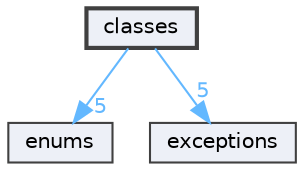 digraph "classes"
{
 // LATEX_PDF_SIZE
  bgcolor="transparent";
  edge [fontname=Helvetica,fontsize=10,labelfontname=Helvetica,labelfontsize=10];
  node [fontname=Helvetica,fontsize=10,shape=box,height=0.2,width=0.4];
  compound=true
  dir_b02e4219757ae4e3a0f1714873865bbf [label="classes", fillcolor="#edf0f7", color="grey25", style="filled,bold", URL="dir_b02e4219757ae4e3a0f1714873865bbf.html",tooltip=""];
  dir_c7b7c939f7976c07b6a5a70b483e0207 [label="enums", fillcolor="#edf0f7", color="grey25", style="filled", URL="dir_c7b7c939f7976c07b6a5a70b483e0207.html",tooltip=""];
  dir_fceced95d8215eeebebd9df6aa39e1a5 [label="exceptions", fillcolor="#edf0f7", color="grey25", style="filled", URL="dir_fceced95d8215eeebebd9df6aa39e1a5.html",tooltip=""];
  dir_b02e4219757ae4e3a0f1714873865bbf->dir_c7b7c939f7976c07b6a5a70b483e0207 [headlabel="5", labeldistance=1.5 headhref="dir_000000_000002.html" href="dir_000000_000002.html" color="steelblue1" fontcolor="steelblue1"];
  dir_b02e4219757ae4e3a0f1714873865bbf->dir_fceced95d8215eeebebd9df6aa39e1a5 [headlabel="5", labeldistance=1.5 headhref="dir_000000_000003.html" href="dir_000000_000003.html" color="steelblue1" fontcolor="steelblue1"];
}
